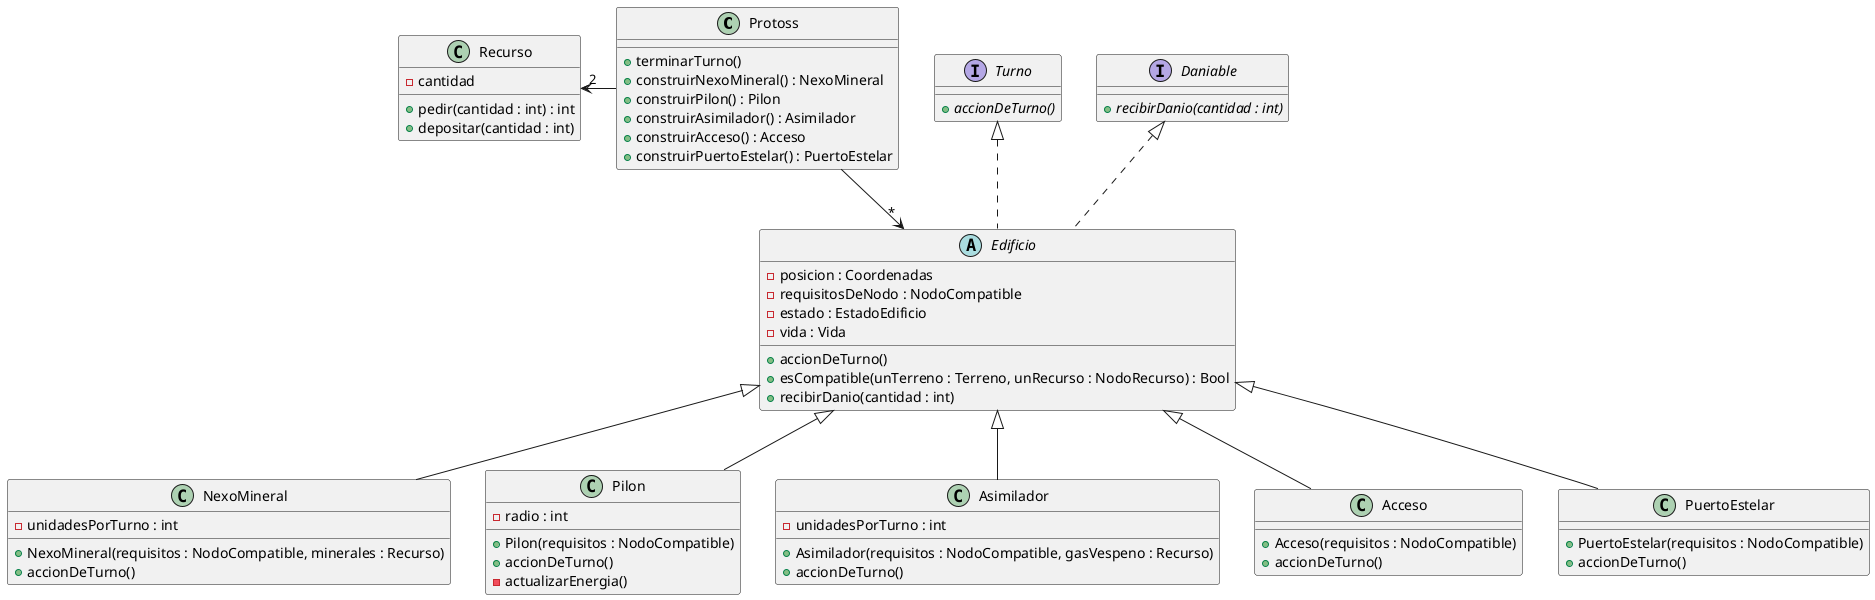 @startuml

class Protoss {
    + terminarTurno()
    + construirNexoMineral() : NexoMineral
    + construirPilon() : Pilon
    + construirAsimilador() : Asimilador
    + construirAcceso() : Acceso
    + construirPuertoEstelar() : PuertoEstelar
}

class Recurso {
    - cantidad
    + pedir(cantidad : int) : int
    + depositar(cantidad : int)
}

abstract class Edificio {
    - posicion : Coordenadas
    - requisitosDeNodo : NodoCompatible
    - estado : EstadoEdificio
    - vida : Vida
    + accionDeTurno()
    + esCompatible(unTerreno : Terreno, unRecurso : NodoRecurso) : Bool
    + recibirDanio(cantidad : int)
}

interface Turno {
    {abstract} + accionDeTurno()
}

interface Daniable {
    {abstract} + recibirDanio(cantidad : int)
}

class NexoMineral {
    - unidadesPorTurno : int
    + NexoMineral(requisitos : NodoCompatible, minerales : Recurso)
    + accionDeTurno()
}

class Pilon {
    - radio : int
    + Pilon(requisitos : NodoCompatible)
    + accionDeTurno()
    - actualizarEnergia()
}

class Asimilador {
    - unidadesPorTurno : int
    + Asimilador(requisitos : NodoCompatible, gasVespeno : Recurso)
    + accionDeTurno()
}

class Acceso {
    + Acceso(requisitos : NodoCompatible)
    + accionDeTurno()
}

class PuertoEstelar {
    + PuertoEstelar(requisitos : NodoCompatible)
    + accionDeTurno()
}


Protoss -left> "2" Recurso
Protoss --> "*" Edificio

Turno <|.. Edificio
Daniable <|.. Edificio

Edificio <|-- NexoMineral
Edificio <|-- Pilon
Edificio <|-- Asimilador
Edificio <|-- Acceso
Edificio <|-- PuertoEstelar

@enduml